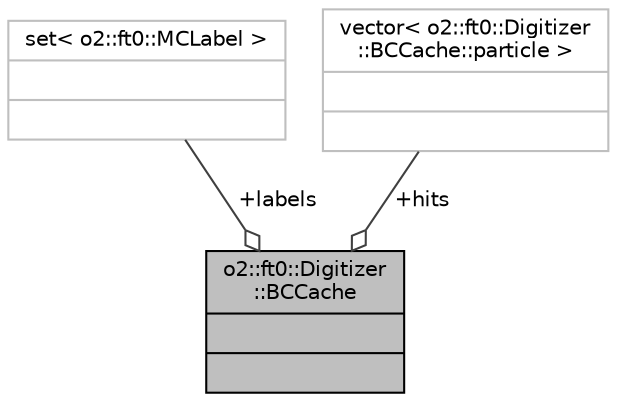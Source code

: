digraph "o2::ft0::Digitizer::BCCache"
{
 // INTERACTIVE_SVG=YES
  bgcolor="transparent";
  edge [fontname="Helvetica",fontsize="10",labelfontname="Helvetica",labelfontsize="10"];
  node [fontname="Helvetica",fontsize="10",shape=record];
  Node1 [label="{o2::ft0::Digitizer\l::BCCache\n||}",height=0.2,width=0.4,color="black", fillcolor="grey75", style="filled", fontcolor="black"];
  Node2 -> Node1 [color="grey25",fontsize="10",style="solid",label=" +labels" ,arrowhead="odiamond",fontname="Helvetica"];
  Node2 [label="{set\< o2::ft0::MCLabel \>\n||}",height=0.2,width=0.4,color="grey75"];
  Node3 -> Node1 [color="grey25",fontsize="10",style="solid",label=" +hits" ,arrowhead="odiamond",fontname="Helvetica"];
  Node3 [label="{vector\< o2::ft0::Digitizer\l::BCCache::particle \>\n||}",height=0.2,width=0.4,color="grey75"];
}
